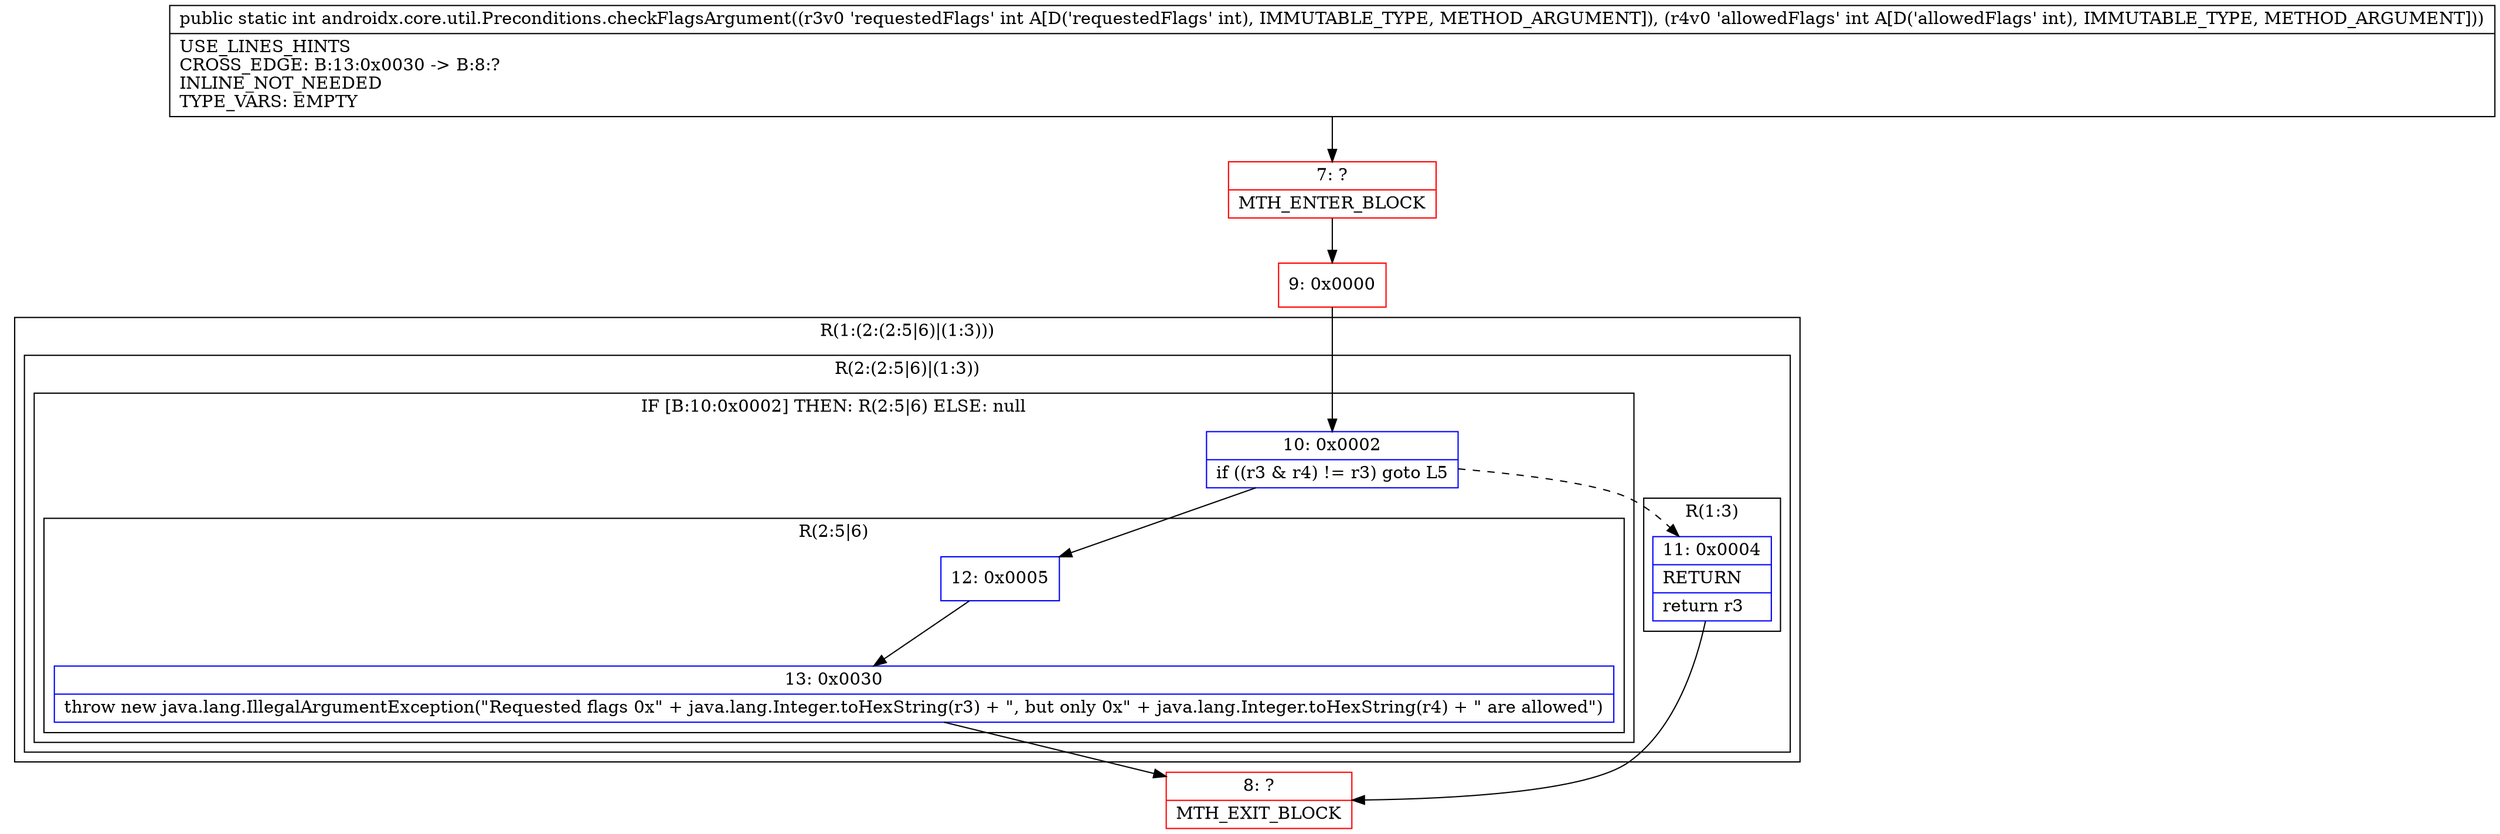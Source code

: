 digraph "CFG forandroidx.core.util.Preconditions.checkFlagsArgument(II)I" {
subgraph cluster_Region_1156199810 {
label = "R(1:(2:(2:5|6)|(1:3)))";
node [shape=record,color=blue];
subgraph cluster_Region_1295165935 {
label = "R(2:(2:5|6)|(1:3))";
node [shape=record,color=blue];
subgraph cluster_IfRegion_888440787 {
label = "IF [B:10:0x0002] THEN: R(2:5|6) ELSE: null";
node [shape=record,color=blue];
Node_10 [shape=record,label="{10\:\ 0x0002|if ((r3 & r4) != r3) goto L5\l}"];
subgraph cluster_Region_1872666876 {
label = "R(2:5|6)";
node [shape=record,color=blue];
Node_12 [shape=record,label="{12\:\ 0x0005}"];
Node_13 [shape=record,label="{13\:\ 0x0030|throw new java.lang.IllegalArgumentException(\"Requested flags 0x\" + java.lang.Integer.toHexString(r3) + \", but only 0x\" + java.lang.Integer.toHexString(r4) + \" are allowed\")\l}"];
}
}
subgraph cluster_Region_2051919528 {
label = "R(1:3)";
node [shape=record,color=blue];
Node_11 [shape=record,label="{11\:\ 0x0004|RETURN\l|return r3\l}"];
}
}
}
Node_7 [shape=record,color=red,label="{7\:\ ?|MTH_ENTER_BLOCK\l}"];
Node_9 [shape=record,color=red,label="{9\:\ 0x0000}"];
Node_8 [shape=record,color=red,label="{8\:\ ?|MTH_EXIT_BLOCK\l}"];
MethodNode[shape=record,label="{public static int androidx.core.util.Preconditions.checkFlagsArgument((r3v0 'requestedFlags' int A[D('requestedFlags' int), IMMUTABLE_TYPE, METHOD_ARGUMENT]), (r4v0 'allowedFlags' int A[D('allowedFlags' int), IMMUTABLE_TYPE, METHOD_ARGUMENT]))  | USE_LINES_HINTS\lCROSS_EDGE: B:13:0x0030 \-\> B:8:?\lINLINE_NOT_NEEDED\lTYPE_VARS: EMPTY\l}"];
MethodNode -> Node_7;Node_10 -> Node_11[style=dashed];
Node_10 -> Node_12;
Node_12 -> Node_13;
Node_13 -> Node_8;
Node_11 -> Node_8;
Node_7 -> Node_9;
Node_9 -> Node_10;
}

